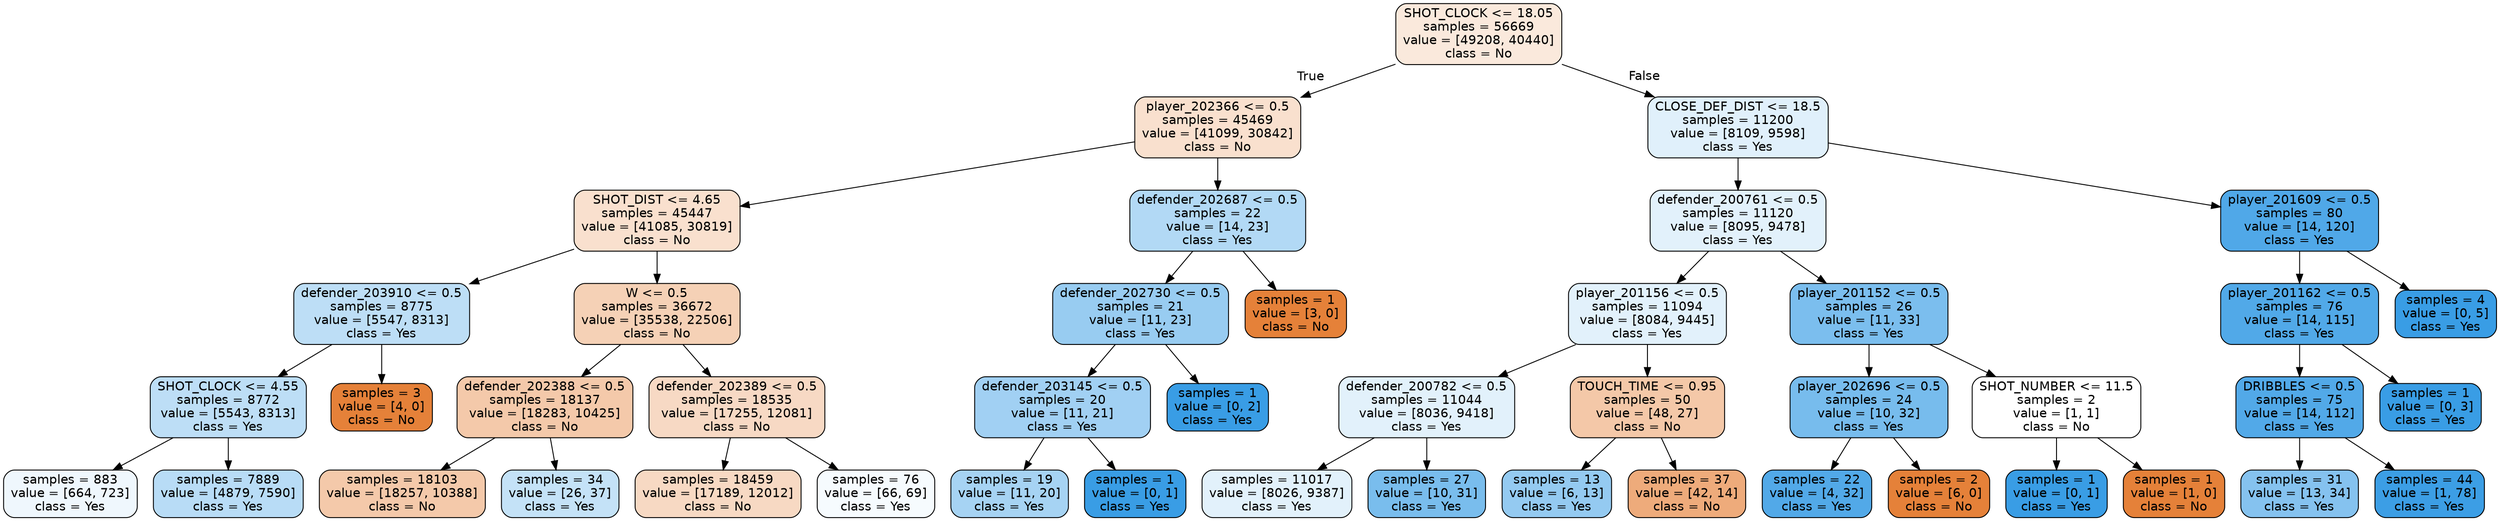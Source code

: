 digraph Tree {
node [shape=box, style="filled, rounded", color="black", fontname=helvetica] ;
edge [fontname=helvetica] ;
0 [label="SHOT_CLOCK <= 18.05\nsamples = 56669\nvalue = [49208, 40440]\nclass = No", fillcolor="#fae9dc"] ;
1 [label="player_202366 <= 0.5\nsamples = 45469\nvalue = [41099, 30842]\nclass = No", fillcolor="#f9e0ce"] ;
0 -> 1 [labeldistance=2.5, labelangle=45, headlabel="True"] ;
2 [label="SHOT_DIST <= 4.65\nsamples = 45447\nvalue = [41085, 30819]\nclass = No", fillcolor="#f9e0ce"] ;
1 -> 2 ;
3 [label="defender_203910 <= 0.5\nsamples = 8775\nvalue = [5547, 8313]\nclass = Yes", fillcolor="#bddef6"] ;
2 -> 3 ;
4 [label="SHOT_CLOCK <= 4.55\nsamples = 8772\nvalue = [5543, 8313]\nclass = Yes", fillcolor="#bddef6"] ;
3 -> 4 ;
5 [label="samples = 883\nvalue = [664, 723]\nclass = Yes", fillcolor="#eff7fd"] ;
4 -> 5 ;
6 [label="samples = 7889\nvalue = [4879, 7590]\nclass = Yes", fillcolor="#b8dcf6"] ;
4 -> 6 ;
7 [label="samples = 3\nvalue = [4, 0]\nclass = No", fillcolor="#e58139"] ;
3 -> 7 ;
8 [label="W <= 0.5\nsamples = 36672\nvalue = [35538, 22506]\nclass = No", fillcolor="#f5d1b6"] ;
2 -> 8 ;
9 [label="defender_202388 <= 0.5\nsamples = 18137\nvalue = [18283, 10425]\nclass = No", fillcolor="#f4c9aa"] ;
8 -> 9 ;
10 [label="samples = 18103\nvalue = [18257, 10388]\nclass = No", fillcolor="#f4c9aa"] ;
9 -> 10 ;
11 [label="samples = 34\nvalue = [26, 37]\nclass = Yes", fillcolor="#c4e2f7"] ;
9 -> 11 ;
12 [label="defender_202389 <= 0.5\nsamples = 18535\nvalue = [17255, 12081]\nclass = No", fillcolor="#f7d9c4"] ;
8 -> 12 ;
13 [label="samples = 18459\nvalue = [17189, 12012]\nclass = No", fillcolor="#f7d9c3"] ;
12 -> 13 ;
14 [label="samples = 76\nvalue = [66, 69]\nclass = Yes", fillcolor="#f6fbfe"] ;
12 -> 14 ;
15 [label="defender_202687 <= 0.5\nsamples = 22\nvalue = [14, 23]\nclass = Yes", fillcolor="#b2d9f5"] ;
1 -> 15 ;
16 [label="defender_202730 <= 0.5\nsamples = 21\nvalue = [11, 23]\nclass = Yes", fillcolor="#98ccf1"] ;
15 -> 16 ;
17 [label="defender_203145 <= 0.5\nsamples = 20\nvalue = [11, 21]\nclass = Yes", fillcolor="#a1d0f3"] ;
16 -> 17 ;
18 [label="samples = 19\nvalue = [11, 20]\nclass = Yes", fillcolor="#a6d3f3"] ;
17 -> 18 ;
19 [label="samples = 1\nvalue = [0, 1]\nclass = Yes", fillcolor="#399de5"] ;
17 -> 19 ;
20 [label="samples = 1\nvalue = [0, 2]\nclass = Yes", fillcolor="#399de5"] ;
16 -> 20 ;
21 [label="samples = 1\nvalue = [3, 0]\nclass = No", fillcolor="#e58139"] ;
15 -> 21 ;
22 [label="CLOSE_DEF_DIST <= 18.5\nsamples = 11200\nvalue = [8109, 9598]\nclass = Yes", fillcolor="#e0f0fb"] ;
0 -> 22 [labeldistance=2.5, labelangle=-45, headlabel="False"] ;
23 [label="defender_200761 <= 0.5\nsamples = 11120\nvalue = [8095, 9478]\nclass = Yes", fillcolor="#e2f1fb"] ;
22 -> 23 ;
24 [label="player_201156 <= 0.5\nsamples = 11094\nvalue = [8084, 9445]\nclass = Yes", fillcolor="#e2f1fb"] ;
23 -> 24 ;
25 [label="defender_200782 <= 0.5\nsamples = 11044\nvalue = [8036, 9418]\nclass = Yes", fillcolor="#e2f1fb"] ;
24 -> 25 ;
26 [label="samples = 11017\nvalue = [8026, 9387]\nclass = Yes", fillcolor="#e2f1fb"] ;
25 -> 26 ;
27 [label="samples = 27\nvalue = [10, 31]\nclass = Yes", fillcolor="#79bded"] ;
25 -> 27 ;
28 [label="TOUCH_TIME <= 0.95\nsamples = 50\nvalue = [48, 27]\nclass = No", fillcolor="#f4c8a8"] ;
24 -> 28 ;
29 [label="samples = 13\nvalue = [6, 13]\nclass = Yes", fillcolor="#94caf1"] ;
28 -> 29 ;
30 [label="samples = 37\nvalue = [42, 14]\nclass = No", fillcolor="#eeab7b"] ;
28 -> 30 ;
31 [label="player_201152 <= 0.5\nsamples = 26\nvalue = [11, 33]\nclass = Yes", fillcolor="#7bbeee"] ;
23 -> 31 ;
32 [label="player_202696 <= 0.5\nsamples = 24\nvalue = [10, 32]\nclass = Yes", fillcolor="#77bced"] ;
31 -> 32 ;
33 [label="samples = 22\nvalue = [4, 32]\nclass = Yes", fillcolor="#52a9e8"] ;
32 -> 33 ;
34 [label="samples = 2\nvalue = [6, 0]\nclass = No", fillcolor="#e58139"] ;
32 -> 34 ;
35 [label="SHOT_NUMBER <= 11.5\nsamples = 2\nvalue = [1, 1]\nclass = No", fillcolor="#ffffff"] ;
31 -> 35 ;
36 [label="samples = 1\nvalue = [0, 1]\nclass = Yes", fillcolor="#399de5"] ;
35 -> 36 ;
37 [label="samples = 1\nvalue = [1, 0]\nclass = No", fillcolor="#e58139"] ;
35 -> 37 ;
38 [label="player_201609 <= 0.5\nsamples = 80\nvalue = [14, 120]\nclass = Yes", fillcolor="#50a8e8"] ;
22 -> 38 ;
39 [label="player_201162 <= 0.5\nsamples = 76\nvalue = [14, 115]\nclass = Yes", fillcolor="#51a9e8"] ;
38 -> 39 ;
40 [label="DRIBBLES <= 0.5\nsamples = 75\nvalue = [14, 112]\nclass = Yes", fillcolor="#52a9e8"] ;
39 -> 40 ;
41 [label="samples = 31\nvalue = [13, 34]\nclass = Yes", fillcolor="#85c2ef"] ;
40 -> 41 ;
42 [label="samples = 44\nvalue = [1, 78]\nclass = Yes", fillcolor="#3c9ee5"] ;
40 -> 42 ;
43 [label="samples = 1\nvalue = [0, 3]\nclass = Yes", fillcolor="#399de5"] ;
39 -> 43 ;
44 [label="samples = 4\nvalue = [0, 5]\nclass = Yes", fillcolor="#399de5"] ;
38 -> 44 ;
}